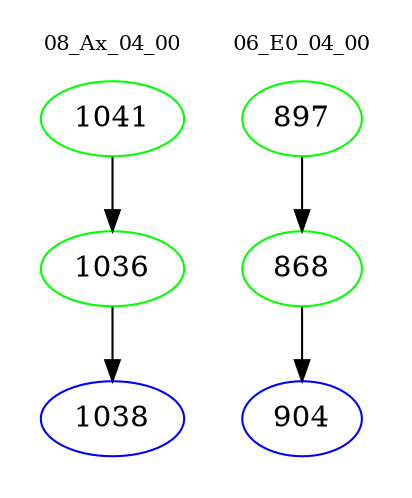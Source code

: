 digraph{
subgraph cluster_0 {
color = white
label = "08_Ax_04_00";
fontsize=10;
T0_1041 [label="1041", color="green"]
T0_1041 -> T0_1036 [color="black"]
T0_1036 [label="1036", color="green"]
T0_1036 -> T0_1038 [color="black"]
T0_1038 [label="1038", color="blue"]
}
subgraph cluster_1 {
color = white
label = "06_E0_04_00";
fontsize=10;
T1_897 [label="897", color="green"]
T1_897 -> T1_868 [color="black"]
T1_868 [label="868", color="green"]
T1_868 -> T1_904 [color="black"]
T1_904 [label="904", color="blue"]
}
}
